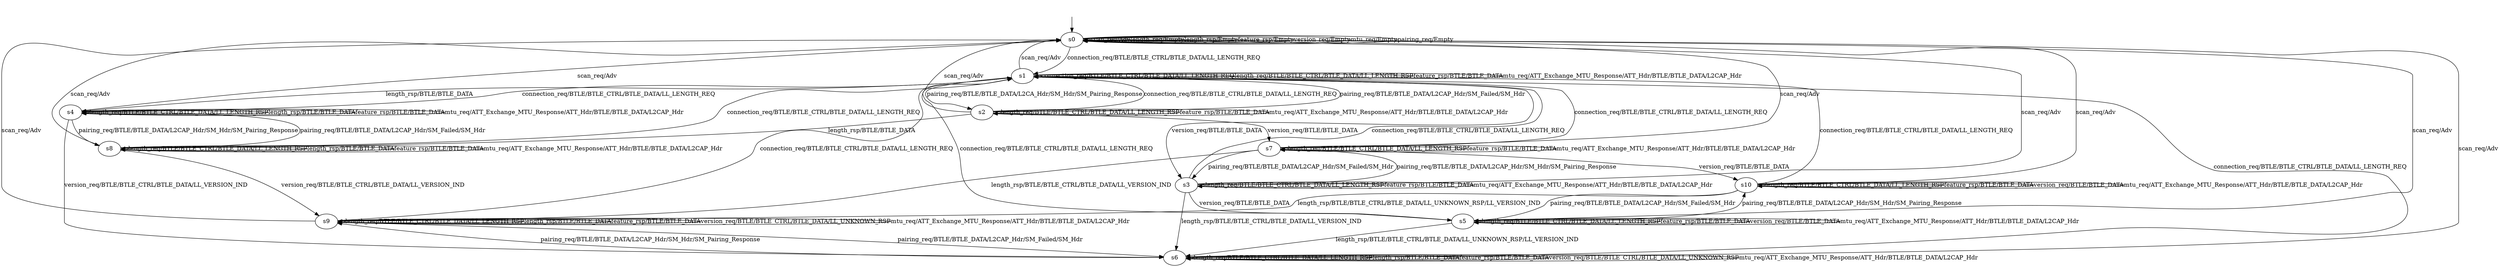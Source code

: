 digraph "CC264CR2-no-feature-req" {
s0 [label=s0];
s1 [label=s1];
s2 [label=s2];
s3 [label=s3];
s4 [label=s4];
s5 [label=s5];
s6 [label=s6];
s7 [label=s7];
s8 [label=s8];
s9 [label=s9];
s10 [label=s10];
s0 -> s0  [label="scan_req/Adv"];
s0 -> s1  [label="connection_req/BTLE/BTLE_CTRL/BTLE_DATA/LL_LENGTH_REQ"];
s0 -> s0  [label="length_req/Empty"];
s0 -> s0  [label="length_rsp/Empty"];
s0 -> s0  [label="feature_rsp/Empty"];
s0 -> s0  [label="version_req/Empty"];
s0 -> s0  [label="mtu_req/Empty"];
s0 -> s0  [label="pairing_req/Empty"];
s1 -> s0  [label="scan_req/Adv"];
s1 -> s1  [label="connection_req/BTLE/BTLE_CTRL/BTLE_DATA/LL_LENGTH_REQ"];
s1 -> s1  [label="length_req/BTLE/BTLE_CTRL/BTLE_DATA/LL_LENGTH_RSP"];
s1 -> s4  [label="length_rsp/BTLE/BTLE_DATA"];
s1 -> s1  [label="feature_rsp/BTLE/BTLE_DATA"];
s1 -> s3  [label="version_req/BTLE/BTLE_DATA"];
s1 -> s1  [label="mtu_req/ATT_Exchange_MTU_Response/ATT_Hdr/BTLE/BTLE_DATA/L2CAP_Hdr"];
s1 -> s2  [label="pairing_req/BTLE/BTLE_DATA/L2CA_Hdr/SM_Hdr/SM_Pairing_Response"];
s2 -> s0  [label="scan_req/Adv"];
s2 -> s1  [label="connection_req/BTLE/BTLE_CTRL/BTLE_DATA/LL_LENGTH_REQ"];
s2 -> s2  [label="length_req/BTLE/BTLE_CTRL/BTLE_DATA/LL_LENGTH_RSP"];
s2 -> s8  [label="length_rsp/BTLE/BTLE_DATA"];
s2 -> s2  [label="feature_rsp/BTLE/BTLE_DATA"];
s2 -> s7  [label="version_req/BTLE/BTLE_DATA"];
s2 -> s2  [label="mtu_req/ATT_Exchange_MTU_Response/ATT_Hdr/BTLE/BTLE_DATA/L2CAP_Hdr"];
s2 -> s1  [label="pairing_req/BTLE/BTLE_DATA/L2CAP_Hdr/SM_Failed/SM_Hdr"];
s3 -> s0  [label="scan_req/Adv"];
s3 -> s1  [label="connection_req/BTLE/BTLE_CTRL/BTLE_DATA/LL_LENGTH_REQ"];
s3 -> s3  [label="length_req/BTLE/BTLE_CTRL/BTLE_DATA/LL_LENGTH_RSP"];
s3 -> s6  [label="length_rsp/BTLE/BTLE_CTRL/BTLE_DATA/LL_VERSION_IND"];
s3 -> s3  [label="feature_rsp/BTLE/BTLE_DATA"];
s3 -> s5  [label="version_req/BTLE/BTLE_DATA"];
s3 -> s3  [label="mtu_req/ATT_Exchange_MTU_Response/ATT_Hdr/BTLE/BTLE_DATA/L2CAP_Hdr"];
s3 -> s7  [label="pairing_req/BTLE/BTLE_DATA/L2CAP_Hdr/SM_Hdr/SM_Pairing_Response"];
s4 -> s0  [label="scan_req/Adv"];
s4 -> s1  [label="connection_req/BTLE/BTLE_CTRL/BTLE_DATA/LL_LENGTH_REQ"];
s4 -> s4  [label="length_req/BTLE/BTLE_CTRL/BTLE_DATA/LL_LENGTH_RSP"];
s4 -> s4  [label="length_rsp/BTLE/BTLE_DATA"];
s4 -> s4  [label="feature_rsp/BTLE/BTLE_DATA"];
s4 -> s6  [label="version_req/BTLE/BTLE_CTRL/BTLE_DATA/LL_VERSION_IND"];
s4 -> s4  [label="mtu_req/ATT_Exchange_MTU_Response/ATT_Hdr/BTLE/BTLE_DATA/L2CAP_Hdr"];
s4 -> s8  [label="pairing_req/BTLE/BTLE_DATA/L2CAP_Hdr/SM_Hdr/SM_Pairing_Response"];
s5 -> s0  [label="scan_req/Adv"];
s5 -> s1  [label="connection_req/BTLE/BTLE_CTRL/BTLE_DATA/LL_LENGTH_REQ"];
s5 -> s5  [label="length_req/BTLE/BTLE_CTRL/BTLE_DATA/LL_LENGTH_RSP"];
s5 -> s6  [label="length_rsp/BTLE/BTLE_CTRL/BTLE_DATA/LL_UNKNOWN_RSP/LL_VERSION_IND"];
s5 -> s5  [label="feature_rsp/BTLE/BTLE_DATA"];
s5 -> s5  [label="version_req/BTLE/BTLE_DATA"];
s5 -> s5  [label="mtu_req/ATT_Exchange_MTU_Response/ATT_Hdr/BTLE/BTLE_DATA/L2CAP_Hdr"];
s5 -> s10  [label="pairing_req/BTLE/BTLE_DATA/L2CAP_Hdr/SM_Hdr/SM_Pairing_Response"];
s6 -> s0  [label="scan_req/Adv"];
s6 -> s1  [label="connection_req/BTLE/BTLE_CTRL/BTLE_DATA/LL_LENGTH_REQ"];
s6 -> s6  [label="length_req/BTLE/BTLE_CTRL/BTLE_DATA/LL_LENGTH_RSP"];
s6 -> s6  [label="length_rsp/BTLE/BTLE_DATA"];
s6 -> s6  [label="feature_rsp/BTLE/BTLE_DATA"];
s6 -> s6  [label="version_req/BTLE/BTLE_CTRL/BTLE_DATA/LL_UNKNOWN_RSP"];
s6 -> s6  [label="mtu_req/ATT_Exchange_MTU_Response/ATT_Hdr/BTLE/BTLE_DATA/L2CAP_Hdr"];
s6 -> s9  [label="pairing_req/BTLE/BTLE_DATA/L2CAP_Hdr/SM_Hdr/SM_Pairing_Response"];
s7 -> s0  [label="scan_req/Adv"];
s7 -> s1  [label="connection_req/BTLE/BTLE_CTRL/BTLE_DATA/LL_LENGTH_REQ"];
s7 -> s7  [label="length_req/BTLE/BTLE_CTRL/BTLE_DATA/LL_LENGTH_RSP"];
s7 -> s9  [label="length_rsp/BTLE/BTLE_CTRL/BTLE_DATA/LL_VERSION_IND"];
s7 -> s7  [label="feature_rsp/BTLE/BTLE_DATA"];
s7 -> s10  [label="version_req/BTLE/BTLE_DATA"];
s7 -> s7  [label="mtu_req/ATT_Exchange_MTU_Response/ATT_Hdr/BTLE/BTLE_DATA/L2CAP_Hdr"];
s7 -> s3  [label="pairing_req/BTLE/BTLE_DATA/L2CAP_Hdr/SM_Failed/SM_Hdr"];
s8 -> s0  [label="scan_req/Adv"];
s8 -> s1  [label="connection_req/BTLE/BTLE_CTRL/BTLE_DATA/LL_LENGTH_REQ"];
s8 -> s8  [label="length_req/BTLE/BTLE_CTRL/BTLE_DATA/LL_LENGTH_RSP"];
s8 -> s8  [label="length_rsp/BTLE/BTLE_DATA"];
s8 -> s8  [label="feature_rsp/BTLE/BTLE_DATA"];
s8 -> s9  [label="version_req/BTLE/BTLE_CTRL/BTLE_DATA/LL_VERSION_IND"];
s8 -> s8  [label="mtu_req/ATT_Exchange_MTU_Response/ATT_Hdr/BTLE/BTLE_DATA/L2CAP_Hdr"];
s8 -> s4  [label="pairing_req/BTLE/BTLE_DATA/L2CAP_Hdr/SM_Failed/SM_Hdr"];
s9 -> s0  [label="scan_req/Adv"];
s9 -> s1  [label="connection_req/BTLE/BTLE_CTRL/BTLE_DATA/LL_LENGTH_REQ"];
s9 -> s9  [label="length_req/BTLE/BTLE_CTRL/BTLE_DATA/LL_LENGTH_RSP"];
s9 -> s9  [label="length_rsp/BTLE/BTLE_DATA"];
s9 -> s9  [label="feature_rsp/BTLE/BTLE_DATA"];
s9 -> s9  [label="version_req/BTLE/BTLE_CTRL/BTLE_DATA/LL_UNKNOWN_RSP"];
s9 -> s9  [label="mtu_req/ATT_Exchange_MTU_Response/ATT_Hdr/BTLE/BTLE_DATA/L2CAP_Hdr"];
s9 -> s6  [label="pairing_req/BTLE/BTLE_DATA/L2CAP_Hdr/SM_Failed/SM_Hdr"];
s10 -> s0  [label="scan_req/Adv"];
s10 -> s1  [label="connection_req/BTLE/BTLE_CTRL/BTLE_DATA/LL_LENGTH_REQ"];
s10 -> s10  [label="length_req/BTLE/BTLE_CTRL/BTLE_DATA/LL_LENGTH_RSP"];
s10 -> s9  [label="length_rsp/BTLE/BTLE_CTRL/BTLE_DATA/LL_UNKNOWN_RSP/LL_VERSION_IND"];
s10 -> s10  [label="feature_rsp/BTLE/BTLE_DATA"];
s10 -> s10  [label="version_req/BTLE/BTLE_DATA"];
s10 -> s10  [label="mtu_req/ATT_Exchange_MTU_Response/ATT_Hdr/BTLE/BTLE_DATA/L2CAP_Hdr"];
s10 -> s5  [label="pairing_req/BTLE/BTLE_DATA/L2CAP_Hdr/SM_Failed/SM_Hdr"];
__start0 [label="", shape=none];
__start0 -> s0  [label=""];
}
